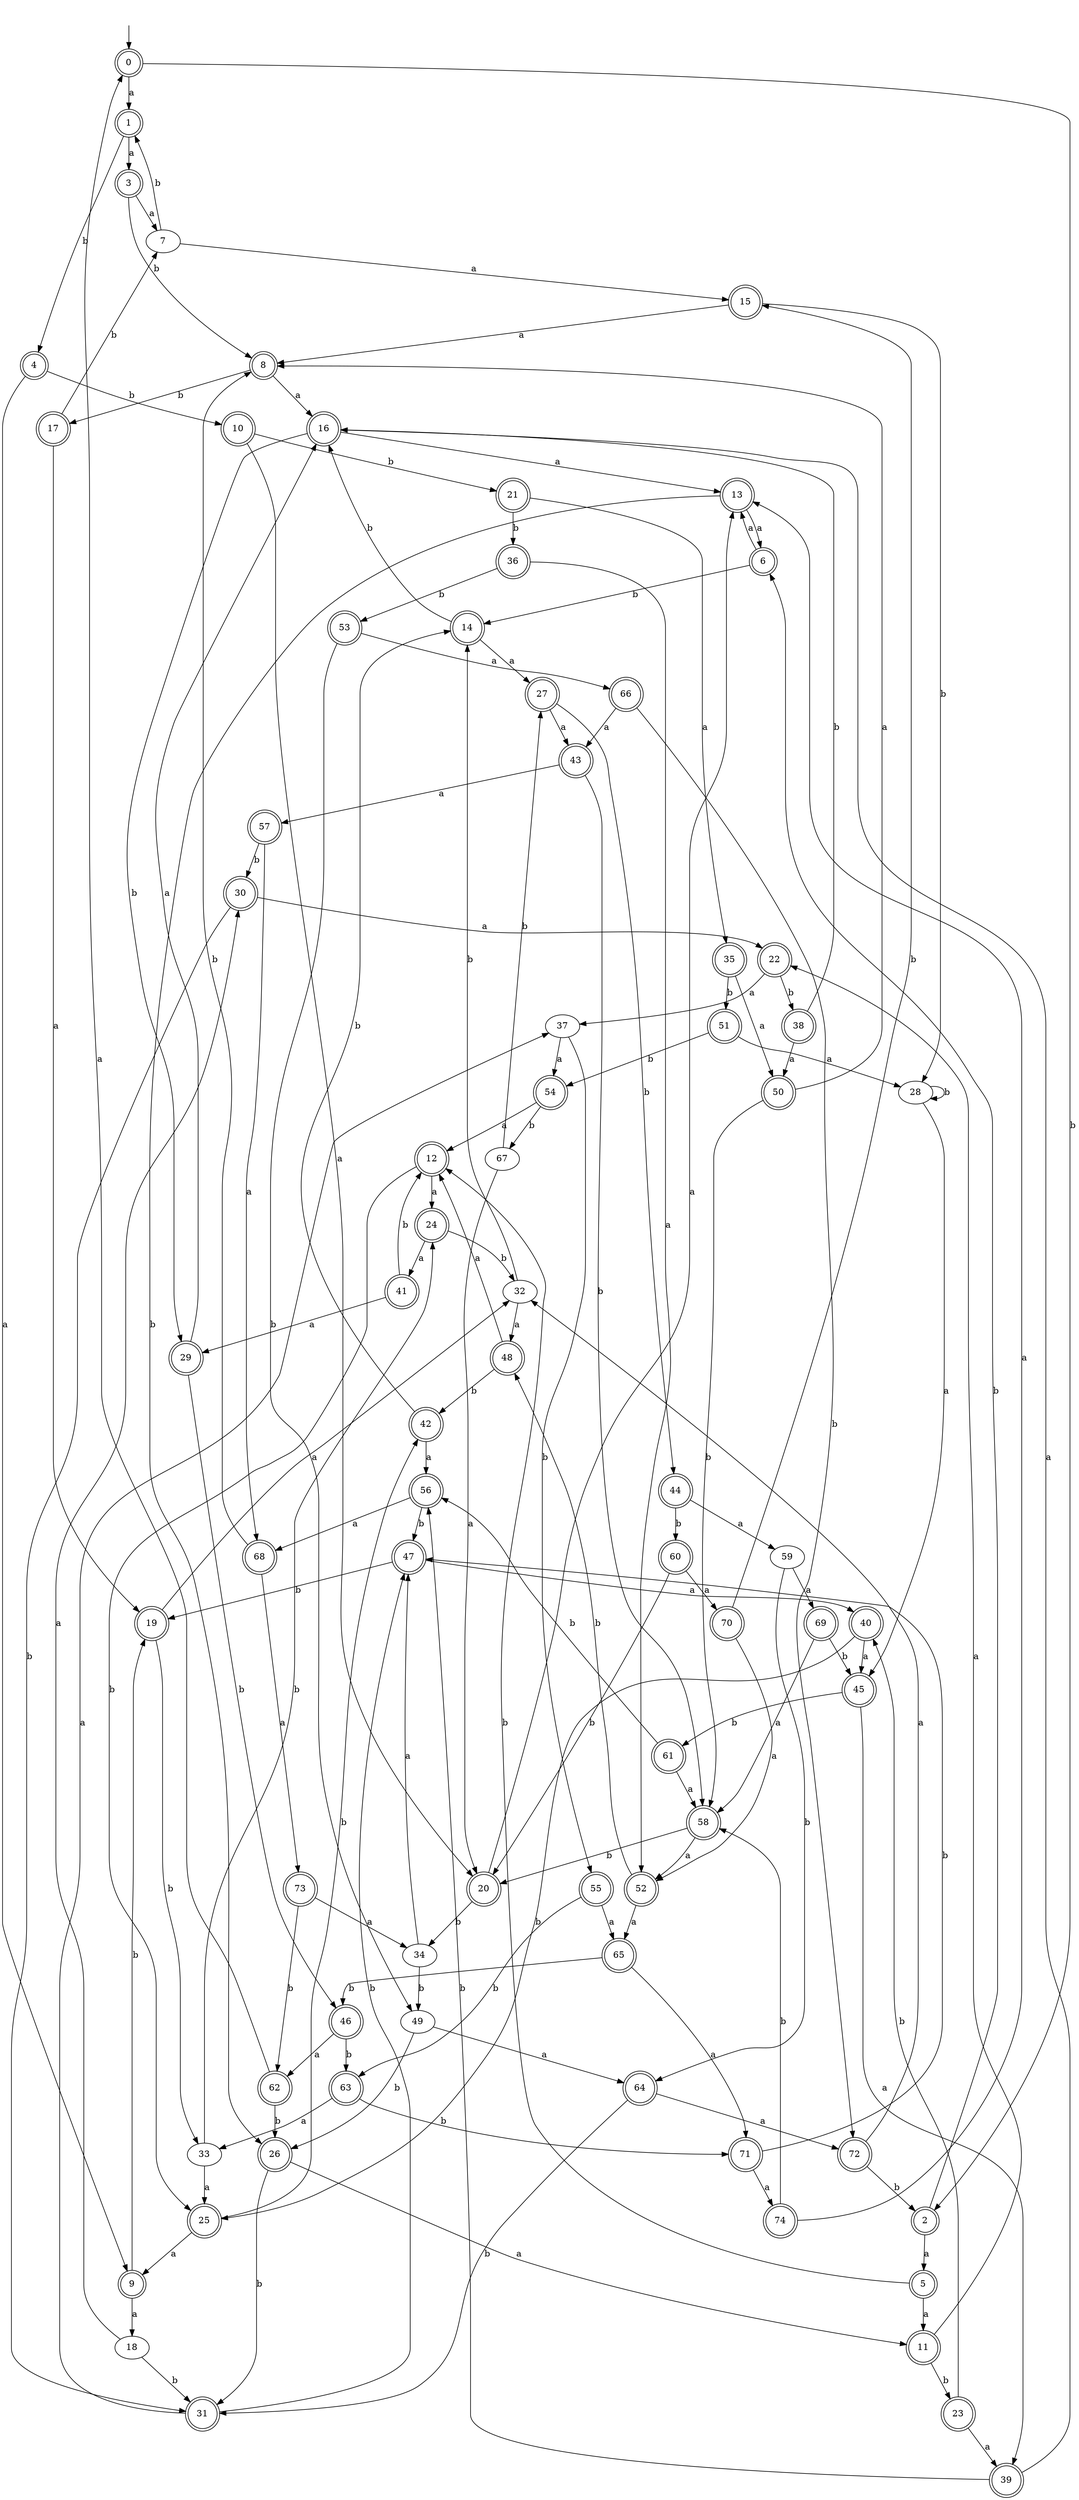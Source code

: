 digraph RandomDFA {
  __start0 [label="", shape=none];
  __start0 -> 0 [label=""];
  0 [shape=circle] [shape=doublecircle]
  0 -> 1 [label="a"]
  0 -> 2 [label="b"]
  1 [shape=doublecircle]
  1 -> 3 [label="a"]
  1 -> 4 [label="b"]
  2 [shape=doublecircle]
  2 -> 5 [label="a"]
  2 -> 6 [label="b"]
  3 [shape=doublecircle]
  3 -> 7 [label="a"]
  3 -> 8 [label="b"]
  4 [shape=doublecircle]
  4 -> 9 [label="a"]
  4 -> 10 [label="b"]
  5 [shape=doublecircle]
  5 -> 11 [label="a"]
  5 -> 12 [label="b"]
  6 [shape=doublecircle]
  6 -> 13 [label="a"]
  6 -> 14 [label="b"]
  7
  7 -> 15 [label="a"]
  7 -> 1 [label="b"]
  8 [shape=doublecircle]
  8 -> 16 [label="a"]
  8 -> 17 [label="b"]
  9 [shape=doublecircle]
  9 -> 18 [label="a"]
  9 -> 19 [label="b"]
  10 [shape=doublecircle]
  10 -> 20 [label="a"]
  10 -> 21 [label="b"]
  11 [shape=doublecircle]
  11 -> 22 [label="a"]
  11 -> 23 [label="b"]
  12 [shape=doublecircle]
  12 -> 24 [label="a"]
  12 -> 25 [label="b"]
  13 [shape=doublecircle]
  13 -> 6 [label="a"]
  13 -> 26 [label="b"]
  14 [shape=doublecircle]
  14 -> 27 [label="a"]
  14 -> 16 [label="b"]
  15 [shape=doublecircle]
  15 -> 8 [label="a"]
  15 -> 28 [label="b"]
  16 [shape=doublecircle]
  16 -> 13 [label="a"]
  16 -> 29 [label="b"]
  17 [shape=doublecircle]
  17 -> 19 [label="a"]
  17 -> 7 [label="b"]
  18
  18 -> 30 [label="a"]
  18 -> 31 [label="b"]
  19 [shape=doublecircle]
  19 -> 32 [label="a"]
  19 -> 33 [label="b"]
  20 [shape=doublecircle]
  20 -> 13 [label="a"]
  20 -> 34 [label="b"]
  21 [shape=doublecircle]
  21 -> 35 [label="a"]
  21 -> 36 [label="b"]
  22 [shape=doublecircle]
  22 -> 37 [label="a"]
  22 -> 38 [label="b"]
  23 [shape=doublecircle]
  23 -> 39 [label="a"]
  23 -> 40 [label="b"]
  24 [shape=doublecircle]
  24 -> 41 [label="a"]
  24 -> 32 [label="b"]
  25 [shape=doublecircle]
  25 -> 9 [label="a"]
  25 -> 42 [label="b"]
  26 [shape=doublecircle]
  26 -> 11 [label="a"]
  26 -> 31 [label="b"]
  27 [shape=doublecircle]
  27 -> 43 [label="a"]
  27 -> 44 [label="b"]
  28
  28 -> 45 [label="a"]
  28 -> 28 [label="b"]
  29 [shape=doublecircle]
  29 -> 16 [label="a"]
  29 -> 46 [label="b"]
  30 [shape=doublecircle]
  30 -> 22 [label="a"]
  30 -> 31 [label="b"]
  31 [shape=doublecircle]
  31 -> 37 [label="a"]
  31 -> 47 [label="b"]
  32
  32 -> 48 [label="a"]
  32 -> 14 [label="b"]
  33
  33 -> 25 [label="a"]
  33 -> 24 [label="b"]
  34
  34 -> 47 [label="a"]
  34 -> 49 [label="b"]
  35 [shape=doublecircle]
  35 -> 50 [label="a"]
  35 -> 51 [label="b"]
  36 [shape=doublecircle]
  36 -> 52 [label="a"]
  36 -> 53 [label="b"]
  37
  37 -> 54 [label="a"]
  37 -> 55 [label="b"]
  38 [shape=doublecircle]
  38 -> 50 [label="a"]
  38 -> 16 [label="b"]
  39 [shape=doublecircle]
  39 -> 16 [label="a"]
  39 -> 56 [label="b"]
  40 [shape=doublecircle]
  40 -> 45 [label="a"]
  40 -> 25 [label="b"]
  41 [shape=doublecircle]
  41 -> 29 [label="a"]
  41 -> 12 [label="b"]
  42 [shape=doublecircle]
  42 -> 56 [label="a"]
  42 -> 14 [label="b"]
  43 [shape=doublecircle]
  43 -> 57 [label="a"]
  43 -> 58 [label="b"]
  44 [shape=doublecircle]
  44 -> 59 [label="a"]
  44 -> 60 [label="b"]
  45 [shape=doublecircle]
  45 -> 39 [label="a"]
  45 -> 61 [label="b"]
  46 [shape=doublecircle]
  46 -> 62 [label="a"]
  46 -> 63 [label="b"]
  47 [shape=doublecircle]
  47 -> 40 [label="a"]
  47 -> 19 [label="b"]
  48 [shape=doublecircle]
  48 -> 12 [label="a"]
  48 -> 42 [label="b"]
  49
  49 -> 64 [label="a"]
  49 -> 26 [label="b"]
  50 [shape=doublecircle]
  50 -> 8 [label="a"]
  50 -> 58 [label="b"]
  51 [shape=doublecircle]
  51 -> 28 [label="a"]
  51 -> 54 [label="b"]
  52 [shape=doublecircle]
  52 -> 65 [label="a"]
  52 -> 48 [label="b"]
  53 [shape=doublecircle]
  53 -> 66 [label="a"]
  53 -> 49 [label="b"]
  54 [shape=doublecircle]
  54 -> 12 [label="a"]
  54 -> 67 [label="b"]
  55 [shape=doublecircle]
  55 -> 65 [label="a"]
  55 -> 63 [label="b"]
  56 [shape=doublecircle]
  56 -> 68 [label="a"]
  56 -> 47 [label="b"]
  57 [shape=doublecircle]
  57 -> 68 [label="a"]
  57 -> 30 [label="b"]
  58 [shape=doublecircle]
  58 -> 52 [label="a"]
  58 -> 20 [label="b"]
  59
  59 -> 69 [label="a"]
  59 -> 64 [label="b"]
  60 [shape=doublecircle]
  60 -> 70 [label="a"]
  60 -> 20 [label="b"]
  61 [shape=doublecircle]
  61 -> 58 [label="a"]
  61 -> 56 [label="b"]
  62 [shape=doublecircle]
  62 -> 0 [label="a"]
  62 -> 26 [label="b"]
  63 [shape=doublecircle]
  63 -> 33 [label="a"]
  63 -> 71 [label="b"]
  64 [shape=doublecircle]
  64 -> 72 [label="a"]
  64 -> 31 [label="b"]
  65 [shape=doublecircle]
  65 -> 71 [label="a"]
  65 -> 46 [label="b"]
  66 [shape=doublecircle]
  66 -> 43 [label="a"]
  66 -> 72 [label="b"]
  67
  67 -> 20 [label="a"]
  67 -> 27 [label="b"]
  68 [shape=doublecircle]
  68 -> 73 [label="a"]
  68 -> 8 [label="b"]
  69 [shape=doublecircle]
  69 -> 58 [label="a"]
  69 -> 45 [label="b"]
  70 [shape=doublecircle]
  70 -> 52 [label="a"]
  70 -> 15 [label="b"]
  71 [shape=doublecircle]
  71 -> 74 [label="a"]
  71 -> 47 [label="b"]
  72 [shape=doublecircle]
  72 -> 32 [label="a"]
  72 -> 2 [label="b"]
  73 [shape=doublecircle]
  73 -> 34 [label="a"]
  73 -> 62 [label="b"]
  74 [shape=doublecircle]
  74 -> 13 [label="a"]
  74 -> 58 [label="b"]
}
